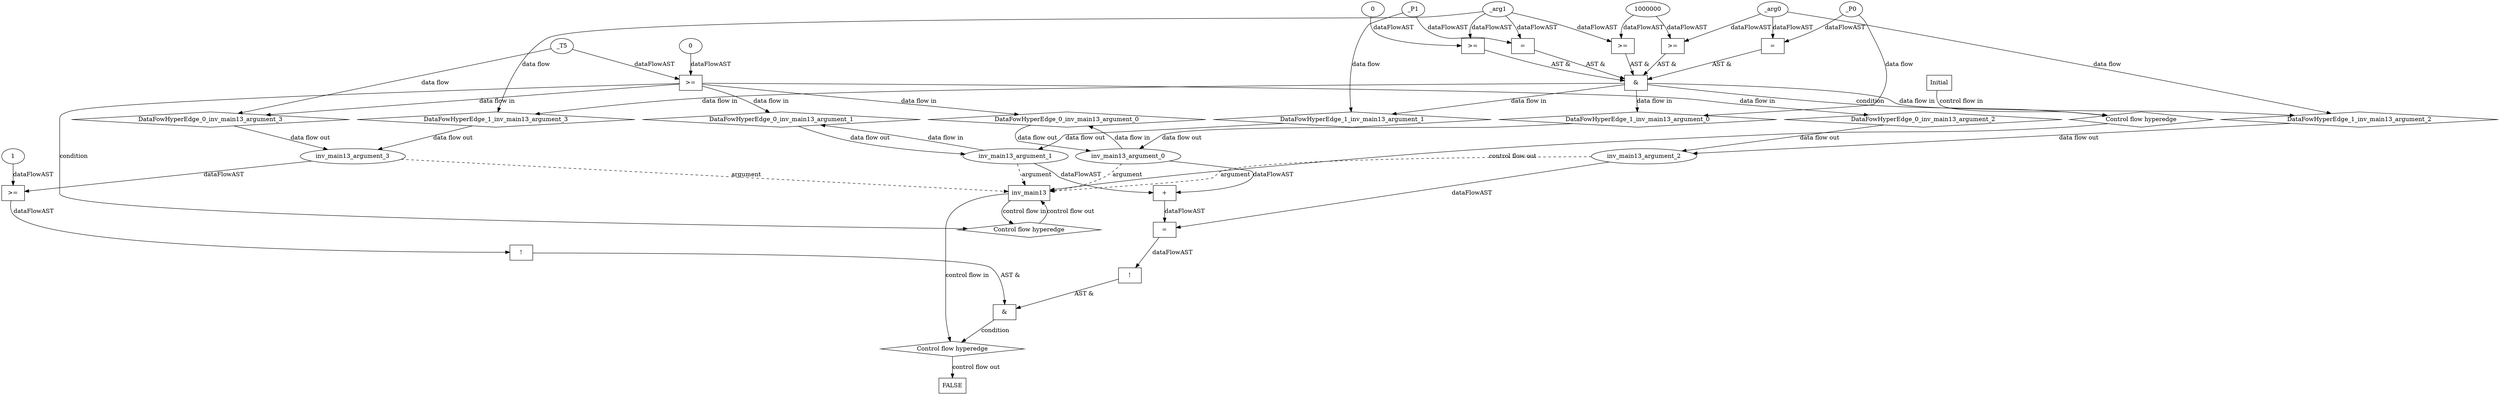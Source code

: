 digraph dag {
"inv_main13" [label="inv_main13" nodeName="inv_main13" class=cfn  shape="rect"];
FALSE [label="FALSE" nodeName=FALSE class=cfn  shape="rect"];
Initial [label="Initial" nodeName=Initial class=cfn  shape="rect"];
ControlFowHyperEdge_0 [label="Control flow hyperedge" nodeName=ControlFowHyperEdge_0 class=controlFlowHyperEdge shape="diamond"];
"inv_main13" -> ControlFowHyperEdge_0 [label="control flow in"]
ControlFowHyperEdge_0 -> "inv_main13" [label="control flow out"]
ControlFowHyperEdge_1 [label="Control flow hyperedge" nodeName=ControlFowHyperEdge_1 class=controlFlowHyperEdge shape="diamond"];
"Initial" -> ControlFowHyperEdge_1 [label="control flow in"]
ControlFowHyperEdge_1 -> "inv_main13" [label="control flow out"]
ControlFowHyperEdge_2 [label="Control flow hyperedge" nodeName=ControlFowHyperEdge_2 class=controlFlowHyperEdge shape="diamond"];
"inv_main13" -> ControlFowHyperEdge_2 [label="control flow in"]
ControlFowHyperEdge_2 -> "FALSE" [label="control flow out"]
"inv_main13_argument_0" [label="inv_main13_argument_0" nodeName=argument0 class=argument  head="inv_main13" shape="oval"];
"inv_main13_argument_0" -> "inv_main13"[label="argument" style="dashed"]
"inv_main13_argument_1" [label="inv_main13_argument_1" nodeName=argument1 class=argument  head="inv_main13" shape="oval"];
"inv_main13_argument_1" -> "inv_main13"[label="argument" style="dashed"]
"inv_main13_argument_2" [label="inv_main13_argument_2" nodeName=argument2 class=argument  head="inv_main13" shape="oval"];
"inv_main13_argument_2" -> "inv_main13"[label="argument" style="dashed"]
"inv_main13_argument_3" [label="inv_main13_argument_3" nodeName=argument3 class=argument  head="inv_main13" shape="oval"];
"inv_main13_argument_3" -> "inv_main13"[label="argument" style="dashed"]

"xxxinv_main13___inv_main13_0xxxguard_0_node_0" [label=">=" nodeName="xxxinv_main13___inv_main13_0xxxguard_0_node_0" class=Operator  shape="rect"];
"xxxinv_main13___inv_main13_0xxxguard_0_node_2" [label="0" nodeName="xxxinv_main13___inv_main13_0xxxguard_0_node_2" class=Literal ];
"xxxinv_main13___inv_main13_0xxxdataFlow_0_node_0" -> "xxxinv_main13___inv_main13_0xxxguard_0_node_0"[label="dataFlowAST"]
"xxxinv_main13___inv_main13_0xxxguard_0_node_2" -> "xxxinv_main13___inv_main13_0xxxguard_0_node_0"[label="dataFlowAST"]

"xxxinv_main13___inv_main13_0xxxguard_0_node_0" -> "ControlFowHyperEdge_0" [label="condition"];
"xxxinv_main13___inv_main13_0xxxdataFlow_0_node_0" [label="_T5" nodeName="xxxinv_main13___inv_main13_0xxxdataFlow_0_node_0" class=Constant ];

"xxxinv_main13___inv_main13_0xxxdataFlow_0_node_0" -> "DataFowHyperEdge_0_inv_main13_argument_3" [label="data flow"];
"xxxinv_main13___Initial_1xxx_and" [label="&" nodeName="xxxinv_main13___Initial_1xxx_and" class=Operator shape="rect"];
"xxxinv_main13___Initial_1xxxguard_0_node_0" [label="=" nodeName="xxxinv_main13___Initial_1xxxguard_0_node_0" class=Operator  shape="rect"];
"xxxinv_main13___Initial_1xxxdataFlow1_node_0" -> "xxxinv_main13___Initial_1xxxguard_0_node_0"[label="dataFlowAST"]
"xxxinv_main13___Initial_1xxxdataFlow3_node_0" -> "xxxinv_main13___Initial_1xxxguard_0_node_0"[label="dataFlowAST"]

"xxxinv_main13___Initial_1xxxguard_0_node_0" -> "xxxinv_main13___Initial_1xxx_and" [label="AST &"];
"xxxinv_main13___Initial_1xxxguard3_node_0" [label=">=" nodeName="xxxinv_main13___Initial_1xxxguard3_node_0" class=Operator  shape="rect"];
"xxxinv_main13___Initial_1xxxguard2_node_1" -> "xxxinv_main13___Initial_1xxxguard3_node_0"[label="dataFlowAST"]
"xxxinv_main13___Initial_1xxxdataFlow3_node_0" -> "xxxinv_main13___Initial_1xxxguard3_node_0"[label="dataFlowAST"]

"xxxinv_main13___Initial_1xxxguard3_node_0" -> "xxxinv_main13___Initial_1xxx_and" [label="AST &"];
"xxxinv_main13___Initial_1xxxguard4_node_0" [label=">=" nodeName="xxxinv_main13___Initial_1xxxguard4_node_0" class=Operator  shape="rect"];
"xxxinv_main13___Initial_1xxxguard4_node_2" [label="0" nodeName="xxxinv_main13___Initial_1xxxguard4_node_2" class=Literal ];
"xxxinv_main13___Initial_1xxxdataFlow3_node_0" -> "xxxinv_main13___Initial_1xxxguard4_node_0"[label="dataFlowAST"]
"xxxinv_main13___Initial_1xxxguard4_node_2" -> "xxxinv_main13___Initial_1xxxguard4_node_0"[label="dataFlowAST"]

"xxxinv_main13___Initial_1xxxguard4_node_0" -> "xxxinv_main13___Initial_1xxx_and" [label="AST &"];
"xxxinv_main13___Initial_1xxxguard1_node_0" [label="=" nodeName="xxxinv_main13___Initial_1xxxguard1_node_0" class=Operator  shape="rect"];
"xxxinv_main13___Initial_1xxxdataFlow_0_node_0" -> "xxxinv_main13___Initial_1xxxguard1_node_0"[label="dataFlowAST"]
"xxxinv_main13___Initial_1xxxdataFlow2_node_0" -> "xxxinv_main13___Initial_1xxxguard1_node_0"[label="dataFlowAST"]

"xxxinv_main13___Initial_1xxxguard1_node_0" -> "xxxinv_main13___Initial_1xxx_and" [label="AST &"];
"xxxinv_main13___Initial_1xxxguard2_node_0" [label=">=" nodeName="xxxinv_main13___Initial_1xxxguard2_node_0" class=Operator  shape="rect"];
"xxxinv_main13___Initial_1xxxguard2_node_1" [label="1000000" nodeName="xxxinv_main13___Initial_1xxxguard2_node_1" class=Literal ];
"xxxinv_main13___Initial_1xxxguard2_node_1" -> "xxxinv_main13___Initial_1xxxguard2_node_0"[label="dataFlowAST"]
"xxxinv_main13___Initial_1xxxdataFlow2_node_0" -> "xxxinv_main13___Initial_1xxxguard2_node_0"[label="dataFlowAST"]

"xxxinv_main13___Initial_1xxxguard2_node_0" -> "xxxinv_main13___Initial_1xxx_and" [label="AST &"];
"xxxinv_main13___Initial_1xxx_and" -> "ControlFowHyperEdge_1" [label="condition"];
"xxxinv_main13___Initial_1xxxdataFlow_0_node_0" [label="_P0" nodeName="xxxinv_main13___Initial_1xxxdataFlow_0_node_0" class=Constant ];

"xxxinv_main13___Initial_1xxxdataFlow_0_node_0" -> "DataFowHyperEdge_1_inv_main13_argument_0" [label="data flow"];
"xxxinv_main13___Initial_1xxxdataFlow1_node_0" [label="_P1" nodeName="xxxinv_main13___Initial_1xxxdataFlow1_node_0" class=Constant ];

"xxxinv_main13___Initial_1xxxdataFlow1_node_0" -> "DataFowHyperEdge_1_inv_main13_argument_1" [label="data flow"];
"xxxinv_main13___Initial_1xxxdataFlow2_node_0" [label="_arg0" nodeName="xxxinv_main13___Initial_1xxxdataFlow2_node_0" class=Constant ];

"xxxinv_main13___Initial_1xxxdataFlow2_node_0" -> "DataFowHyperEdge_1_inv_main13_argument_2" [label="data flow"];
"xxxinv_main13___Initial_1xxxdataFlow3_node_0" [label="_arg1" nodeName="xxxinv_main13___Initial_1xxxdataFlow3_node_0" class=Constant ];

"xxxinv_main13___Initial_1xxxdataFlow3_node_0" -> "DataFowHyperEdge_1_inv_main13_argument_3" [label="data flow"];
"xxxFALSE___inv_main13_2xxx_and" [label="&" nodeName="xxxFALSE___inv_main13_2xxx_and" class=Operator shape="rect"];
"xxxFALSE___inv_main13_2xxxguard_0_node_0" [label="!" nodeName="xxxFALSE___inv_main13_2xxxguard_0_node_0" class=Operator shape="rect"];
"xxxFALSE___inv_main13_2xxxguard_0_node_1" [label="=" nodeName="xxxFALSE___inv_main13_2xxxguard_0_node_1" class=Operator  shape="rect"];
"xxxFALSE___inv_main13_2xxxguard_0_node_3" [label="+" nodeName="xxxFALSE___inv_main13_2xxxguard_0_node_3" class= Operator shape="rect"];
"xxxFALSE___inv_main13_2xxxguard_0_node_1" -> "xxxFALSE___inv_main13_2xxxguard_0_node_0"[label="dataFlowAST"]
"inv_main13_argument_2" -> "xxxFALSE___inv_main13_2xxxguard_0_node_1"[label="dataFlowAST"]
"xxxFALSE___inv_main13_2xxxguard_0_node_3" -> "xxxFALSE___inv_main13_2xxxguard_0_node_1"[label="dataFlowAST"]
"inv_main13_argument_0" -> "xxxFALSE___inv_main13_2xxxguard_0_node_3"[label="dataFlowAST"]
"inv_main13_argument_1" -> "xxxFALSE___inv_main13_2xxxguard_0_node_3"[label="dataFlowAST"]

"xxxFALSE___inv_main13_2xxxguard_0_node_0" -> "xxxFALSE___inv_main13_2xxx_and" [label="AST &"];
"xxxFALSE___inv_main13_2xxxguard1_node_0" [label="!" nodeName="xxxFALSE___inv_main13_2xxxguard1_node_0" class=Operator shape="rect"];
"xxxFALSE___inv_main13_2xxxguard1_node_1" [label=">=" nodeName="xxxFALSE___inv_main13_2xxxguard1_node_1" class=Operator  shape="rect"];
"xxxFALSE___inv_main13_2xxxguard1_node_3" [label="1" nodeName="xxxFALSE___inv_main13_2xxxguard1_node_3" class=Literal ];
"xxxFALSE___inv_main13_2xxxguard1_node_1" -> "xxxFALSE___inv_main13_2xxxguard1_node_0"[label="dataFlowAST"]
"inv_main13_argument_3" -> "xxxFALSE___inv_main13_2xxxguard1_node_1"[label="dataFlowAST"]
"xxxFALSE___inv_main13_2xxxguard1_node_3" -> "xxxFALSE___inv_main13_2xxxguard1_node_1"[label="dataFlowAST"]

"xxxFALSE___inv_main13_2xxxguard1_node_0" -> "xxxFALSE___inv_main13_2xxx_and" [label="AST &"];
"xxxFALSE___inv_main13_2xxx_and" -> "ControlFowHyperEdge_2" [label="condition"];
"DataFowHyperEdge_0_inv_main13_argument_0" [label="DataFowHyperEdge_0_inv_main13_argument_0" nodeName="DataFowHyperEdge_0_inv_main13_argument_0" class=DataFlowHyperedge shape="diamond"];
"DataFowHyperEdge_0_inv_main13_argument_0" -> "inv_main13_argument_0"[label="data flow out"]
"xxxinv_main13___inv_main13_0xxxguard_0_node_0" -> "DataFowHyperEdge_0_inv_main13_argument_0"[label="data flow in"]
"DataFowHyperEdge_0_inv_main13_argument_1" [label="DataFowHyperEdge_0_inv_main13_argument_1" nodeName="DataFowHyperEdge_0_inv_main13_argument_1" class=DataFlowHyperedge shape="diamond"];
"DataFowHyperEdge_0_inv_main13_argument_1" -> "inv_main13_argument_1"[label="data flow out"]
"xxxinv_main13___inv_main13_0xxxguard_0_node_0" -> "DataFowHyperEdge_0_inv_main13_argument_1"[label="data flow in"]
"DataFowHyperEdge_0_inv_main13_argument_2" [label="DataFowHyperEdge_0_inv_main13_argument_2" nodeName="DataFowHyperEdge_0_inv_main13_argument_2" class=DataFlowHyperedge shape="diamond"];
"DataFowHyperEdge_0_inv_main13_argument_2" -> "inv_main13_argument_2"[label="data flow out"]
"xxxinv_main13___inv_main13_0xxxguard_0_node_0" -> "DataFowHyperEdge_0_inv_main13_argument_2"[label="data flow in"]
"DataFowHyperEdge_0_inv_main13_argument_3" [label="DataFowHyperEdge_0_inv_main13_argument_3" nodeName="DataFowHyperEdge_0_inv_main13_argument_3" class=DataFlowHyperedge shape="diamond"];
"DataFowHyperEdge_0_inv_main13_argument_3" -> "inv_main13_argument_3"[label="data flow out"]
"xxxinv_main13___inv_main13_0xxxguard_0_node_0" -> "DataFowHyperEdge_0_inv_main13_argument_3"[label="data flow in"]
"DataFowHyperEdge_1_inv_main13_argument_0" [label="DataFowHyperEdge_1_inv_main13_argument_0" nodeName="DataFowHyperEdge_1_inv_main13_argument_0" class=DataFlowHyperedge shape="diamond"];
"DataFowHyperEdge_1_inv_main13_argument_0" -> "inv_main13_argument_0"[label="data flow out"]
"xxxinv_main13___Initial_1xxx_and" -> "DataFowHyperEdge_1_inv_main13_argument_0"[label="data flow in"]
"DataFowHyperEdge_1_inv_main13_argument_1" [label="DataFowHyperEdge_1_inv_main13_argument_1" nodeName="DataFowHyperEdge_1_inv_main13_argument_1" class=DataFlowHyperedge shape="diamond"];
"DataFowHyperEdge_1_inv_main13_argument_1" -> "inv_main13_argument_1"[label="data flow out"]
"xxxinv_main13___Initial_1xxx_and" -> "DataFowHyperEdge_1_inv_main13_argument_1"[label="data flow in"]
"DataFowHyperEdge_1_inv_main13_argument_2" [label="DataFowHyperEdge_1_inv_main13_argument_2" nodeName="DataFowHyperEdge_1_inv_main13_argument_2" class=DataFlowHyperedge shape="diamond"];
"DataFowHyperEdge_1_inv_main13_argument_2" -> "inv_main13_argument_2"[label="data flow out"]
"xxxinv_main13___Initial_1xxx_and" -> "DataFowHyperEdge_1_inv_main13_argument_2"[label="data flow in"]
"DataFowHyperEdge_1_inv_main13_argument_3" [label="DataFowHyperEdge_1_inv_main13_argument_3" nodeName="DataFowHyperEdge_1_inv_main13_argument_3" class=DataFlowHyperedge shape="diamond"];
"DataFowHyperEdge_1_inv_main13_argument_3" -> "inv_main13_argument_3"[label="data flow out"]
"xxxinv_main13___Initial_1xxx_and" -> "DataFowHyperEdge_1_inv_main13_argument_3"[label="data flow in"]
"inv_main13_argument_0" -> "DataFowHyperEdge_0_inv_main13_argument_0"[label="data flow in"]
"inv_main13_argument_1" -> "DataFowHyperEdge_0_inv_main13_argument_1"[label="data flow in"]




}
